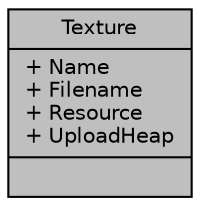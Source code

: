 digraph "Texture"
{
 // LATEX_PDF_SIZE
  edge [fontname="Helvetica",fontsize="10",labelfontname="Helvetica",labelfontsize="10"];
  node [fontname="Helvetica",fontsize="10",shape=record];
  Node1 [label="{Texture\n|+ Name\l+ Filename\l+ Resource\l+ UploadHeap\l|}",height=0.2,width=0.4,color="black", fillcolor="grey75", style="filled", fontcolor="black",tooltip=" "];
}
